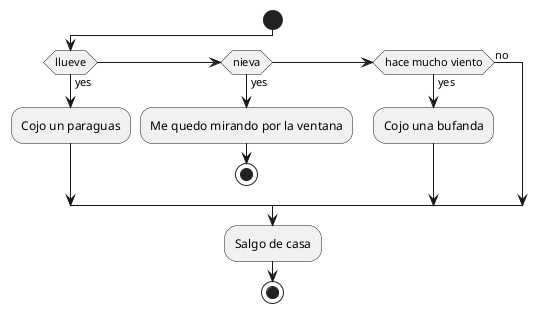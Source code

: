 @startuml
start
if (llueve) then (yes)
  :Cojo un paraguas;
elseif (nieva) then (yes)
  :Me quedo mirando por la ventana;
  stop
elseif (hace mucho viento) then (yes)
  :Cojo una bufanda;
else (no)
endif
:Salgo de casa;
stop
@enduml